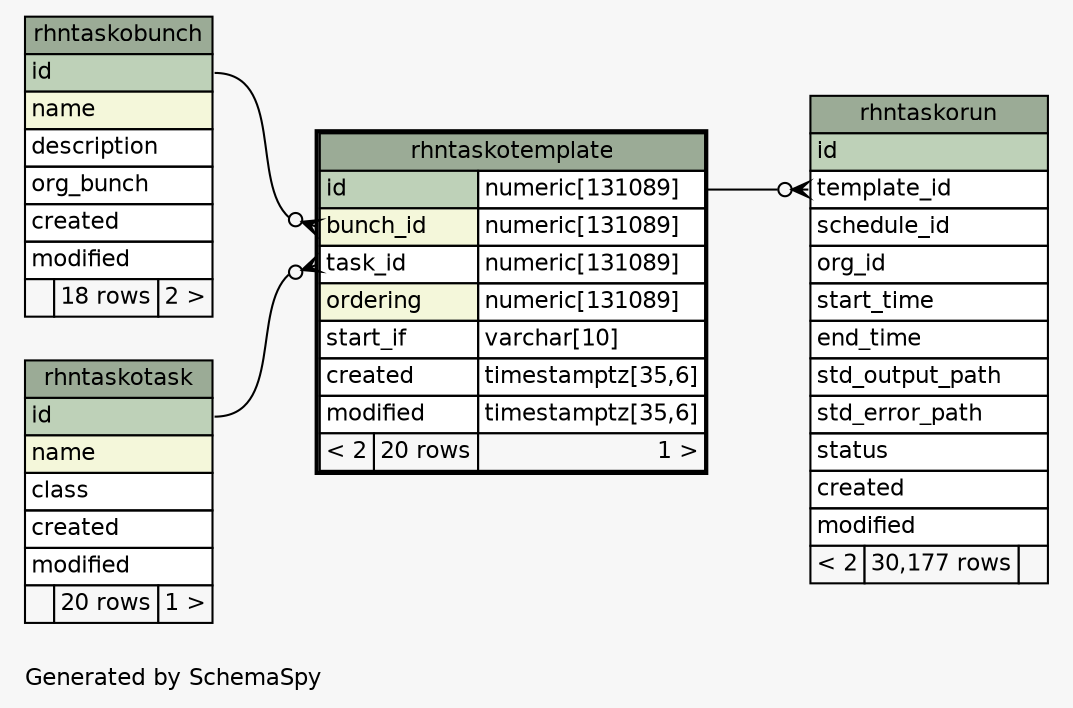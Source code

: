 // dot 2.26.0 on Linux 2.6.32-504.el6.x86_64
// SchemaSpy rev 590
digraph "oneDegreeRelationshipsDiagram" {
  graph [
    rankdir="RL"
    bgcolor="#f7f7f7"
    label="\nGenerated by SchemaSpy"
    labeljust="l"
    nodesep="0.18"
    ranksep="0.46"
    fontname="Helvetica"
    fontsize="11"
  ];
  node [
    fontname="Helvetica"
    fontsize="11"
    shape="plaintext"
  ];
  edge [
    arrowsize="0.8"
  ];
  "rhntaskorun":"template_id":w -> "rhntaskotemplate":"id.type":e [arrowhead=none dir=back arrowtail=crowodot];
  "rhntaskotemplate":"bunch_id":w -> "rhntaskobunch":"id":e [arrowhead=none dir=back arrowtail=crowodot];
  "rhntaskotemplate":"task_id":w -> "rhntaskotask":"id":e [arrowhead=none dir=back arrowtail=crowodot];
  "rhntaskobunch" [
    label=<
    <TABLE BORDER="0" CELLBORDER="1" CELLSPACING="0" BGCOLOR="#ffffff">
      <TR><TD COLSPAN="3" BGCOLOR="#9bab96" ALIGN="CENTER">rhntaskobunch</TD></TR>
      <TR><TD PORT="id" COLSPAN="3" BGCOLOR="#bed1b8" ALIGN="LEFT">id</TD></TR>
      <TR><TD PORT="name" COLSPAN="3" BGCOLOR="#f4f7da" ALIGN="LEFT">name</TD></TR>
      <TR><TD PORT="description" COLSPAN="3" ALIGN="LEFT">description</TD></TR>
      <TR><TD PORT="org_bunch" COLSPAN="3" ALIGN="LEFT">org_bunch</TD></TR>
      <TR><TD PORT="created" COLSPAN="3" ALIGN="LEFT">created</TD></TR>
      <TR><TD PORT="modified" COLSPAN="3" ALIGN="LEFT">modified</TD></TR>
      <TR><TD ALIGN="LEFT" BGCOLOR="#f7f7f7">  </TD><TD ALIGN="RIGHT" BGCOLOR="#f7f7f7">18 rows</TD><TD ALIGN="RIGHT" BGCOLOR="#f7f7f7">2 &gt;</TD></TR>
    </TABLE>>
    URL="rhntaskobunch.html"
    tooltip="rhntaskobunch"
  ];
  "rhntaskorun" [
    label=<
    <TABLE BORDER="0" CELLBORDER="1" CELLSPACING="0" BGCOLOR="#ffffff">
      <TR><TD COLSPAN="3" BGCOLOR="#9bab96" ALIGN="CENTER">rhntaskorun</TD></TR>
      <TR><TD PORT="id" COLSPAN="3" BGCOLOR="#bed1b8" ALIGN="LEFT">id</TD></TR>
      <TR><TD PORT="template_id" COLSPAN="3" ALIGN="LEFT">template_id</TD></TR>
      <TR><TD PORT="schedule_id" COLSPAN="3" ALIGN="LEFT">schedule_id</TD></TR>
      <TR><TD PORT="org_id" COLSPAN="3" ALIGN="LEFT">org_id</TD></TR>
      <TR><TD PORT="start_time" COLSPAN="3" ALIGN="LEFT">start_time</TD></TR>
      <TR><TD PORT="end_time" COLSPAN="3" ALIGN="LEFT">end_time</TD></TR>
      <TR><TD PORT="std_output_path" COLSPAN="3" ALIGN="LEFT">std_output_path</TD></TR>
      <TR><TD PORT="std_error_path" COLSPAN="3" ALIGN="LEFT">std_error_path</TD></TR>
      <TR><TD PORT="status" COLSPAN="3" ALIGN="LEFT">status</TD></TR>
      <TR><TD PORT="created" COLSPAN="3" ALIGN="LEFT">created</TD></TR>
      <TR><TD PORT="modified" COLSPAN="3" ALIGN="LEFT">modified</TD></TR>
      <TR><TD ALIGN="LEFT" BGCOLOR="#f7f7f7">&lt; 2</TD><TD ALIGN="RIGHT" BGCOLOR="#f7f7f7">30,177 rows</TD><TD ALIGN="RIGHT" BGCOLOR="#f7f7f7">  </TD></TR>
    </TABLE>>
    URL="rhntaskorun.html"
    tooltip="rhntaskorun"
  ];
  "rhntaskotask" [
    label=<
    <TABLE BORDER="0" CELLBORDER="1" CELLSPACING="0" BGCOLOR="#ffffff">
      <TR><TD COLSPAN="3" BGCOLOR="#9bab96" ALIGN="CENTER">rhntaskotask</TD></TR>
      <TR><TD PORT="id" COLSPAN="3" BGCOLOR="#bed1b8" ALIGN="LEFT">id</TD></TR>
      <TR><TD PORT="name" COLSPAN="3" BGCOLOR="#f4f7da" ALIGN="LEFT">name</TD></TR>
      <TR><TD PORT="class" COLSPAN="3" ALIGN="LEFT">class</TD></TR>
      <TR><TD PORT="created" COLSPAN="3" ALIGN="LEFT">created</TD></TR>
      <TR><TD PORT="modified" COLSPAN="3" ALIGN="LEFT">modified</TD></TR>
      <TR><TD ALIGN="LEFT" BGCOLOR="#f7f7f7">  </TD><TD ALIGN="RIGHT" BGCOLOR="#f7f7f7">20 rows</TD><TD ALIGN="RIGHT" BGCOLOR="#f7f7f7">1 &gt;</TD></TR>
    </TABLE>>
    URL="rhntaskotask.html"
    tooltip="rhntaskotask"
  ];
  "rhntaskotemplate" [
    label=<
    <TABLE BORDER="2" CELLBORDER="1" CELLSPACING="0" BGCOLOR="#ffffff">
      <TR><TD COLSPAN="3" BGCOLOR="#9bab96" ALIGN="CENTER">rhntaskotemplate</TD></TR>
      <TR><TD PORT="id" COLSPAN="2" BGCOLOR="#bed1b8" ALIGN="LEFT">id</TD><TD PORT="id.type" ALIGN="LEFT">numeric[131089]</TD></TR>
      <TR><TD PORT="bunch_id" COLSPAN="2" BGCOLOR="#f4f7da" ALIGN="LEFT">bunch_id</TD><TD PORT="bunch_id.type" ALIGN="LEFT">numeric[131089]</TD></TR>
      <TR><TD PORT="task_id" COLSPAN="2" ALIGN="LEFT">task_id</TD><TD PORT="task_id.type" ALIGN="LEFT">numeric[131089]</TD></TR>
      <TR><TD PORT="ordering" COLSPAN="2" BGCOLOR="#f4f7da" ALIGN="LEFT">ordering</TD><TD PORT="ordering.type" ALIGN="LEFT">numeric[131089]</TD></TR>
      <TR><TD PORT="start_if" COLSPAN="2" ALIGN="LEFT">start_if</TD><TD PORT="start_if.type" ALIGN="LEFT">varchar[10]</TD></TR>
      <TR><TD PORT="created" COLSPAN="2" ALIGN="LEFT">created</TD><TD PORT="created.type" ALIGN="LEFT">timestamptz[35,6]</TD></TR>
      <TR><TD PORT="modified" COLSPAN="2" ALIGN="LEFT">modified</TD><TD PORT="modified.type" ALIGN="LEFT">timestamptz[35,6]</TD></TR>
      <TR><TD ALIGN="LEFT" BGCOLOR="#f7f7f7">&lt; 2</TD><TD ALIGN="RIGHT" BGCOLOR="#f7f7f7">20 rows</TD><TD ALIGN="RIGHT" BGCOLOR="#f7f7f7">1 &gt;</TD></TR>
    </TABLE>>
    URL="rhntaskotemplate.html"
    tooltip="rhntaskotemplate"
  ];
}
